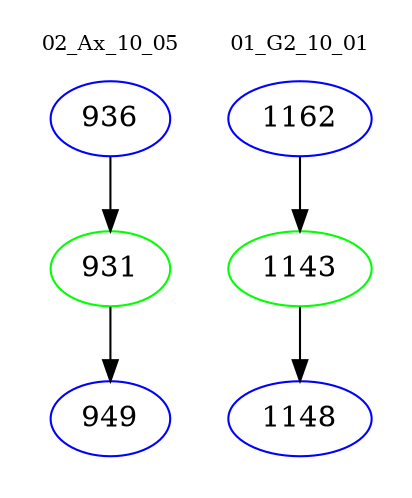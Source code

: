 digraph{
subgraph cluster_0 {
color = white
label = "02_Ax_10_05";
fontsize=10;
T0_936 [label="936", color="blue"]
T0_936 -> T0_931 [color="black"]
T0_931 [label="931", color="green"]
T0_931 -> T0_949 [color="black"]
T0_949 [label="949", color="blue"]
}
subgraph cluster_1 {
color = white
label = "01_G2_10_01";
fontsize=10;
T1_1162 [label="1162", color="blue"]
T1_1162 -> T1_1143 [color="black"]
T1_1143 [label="1143", color="green"]
T1_1143 -> T1_1148 [color="black"]
T1_1148 [label="1148", color="blue"]
}
}
